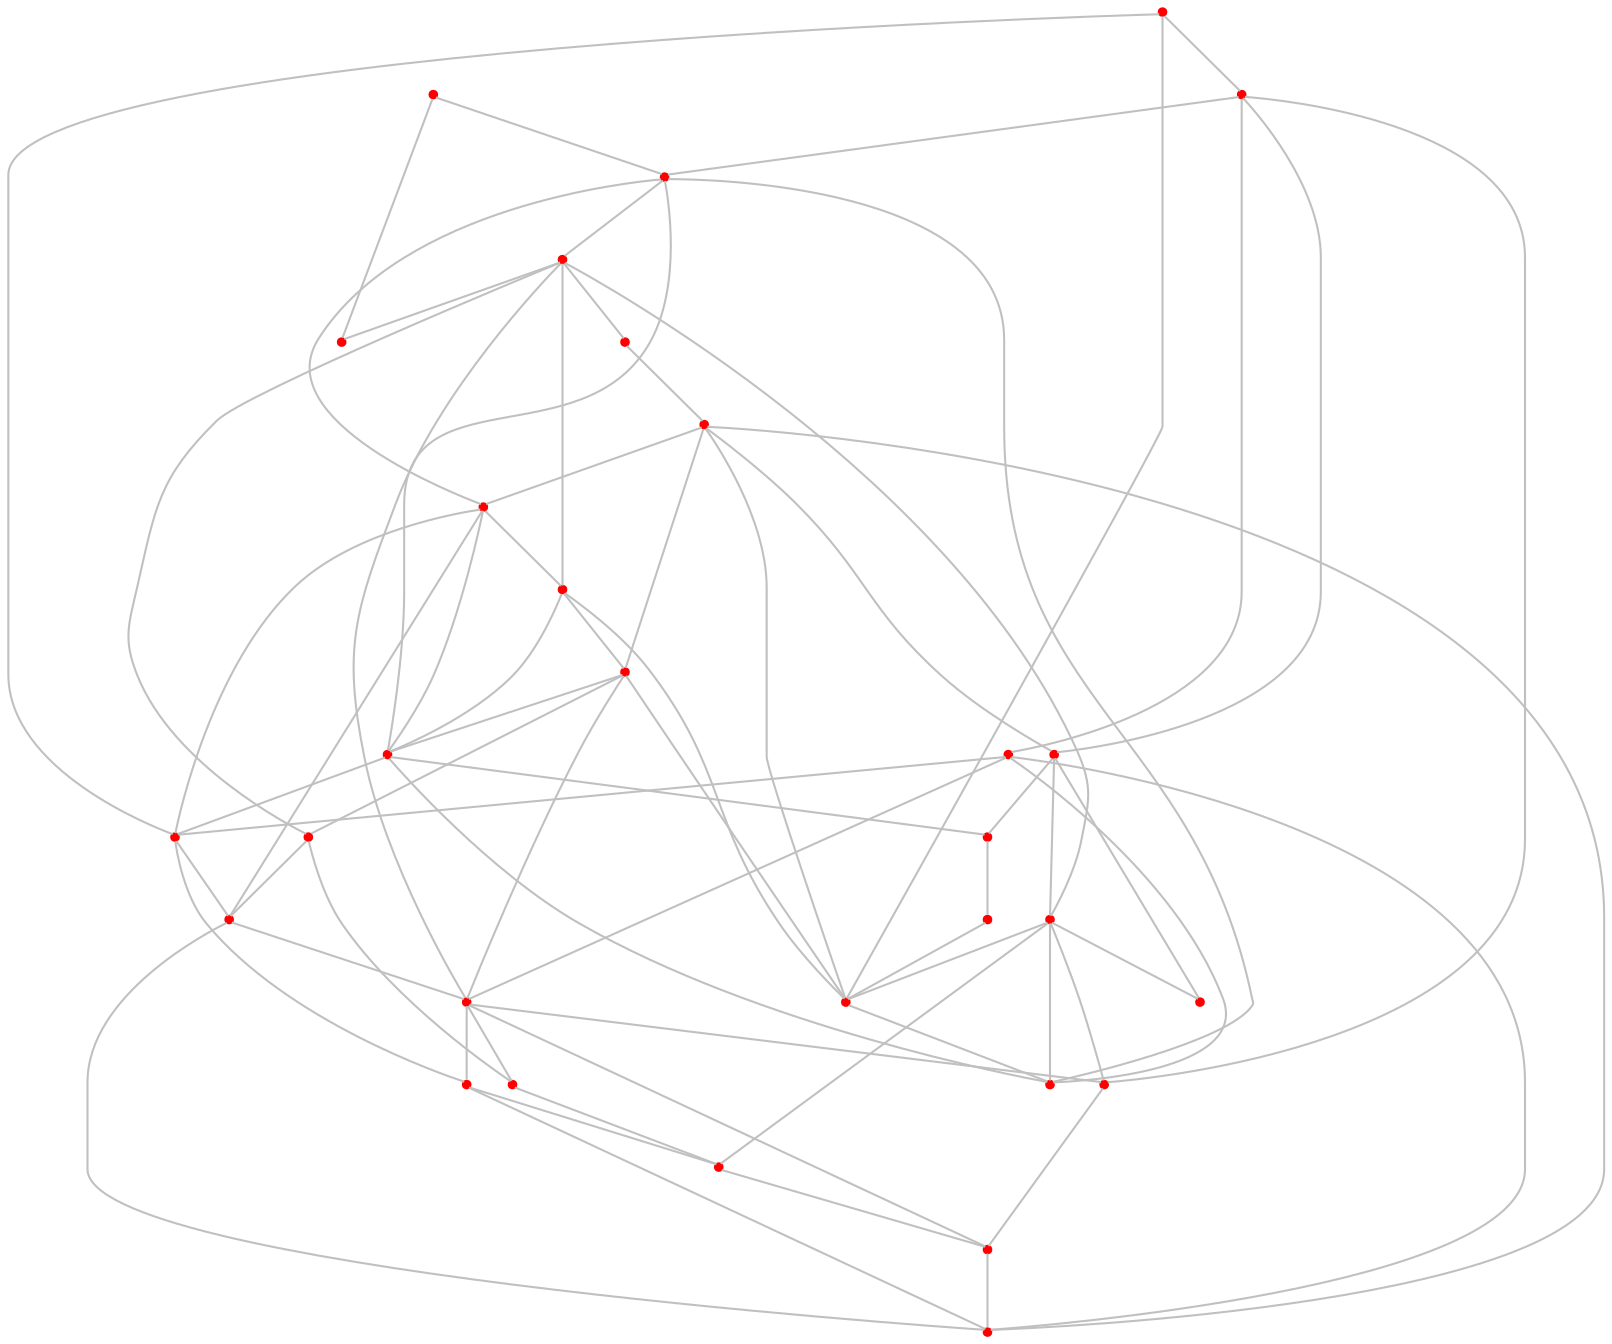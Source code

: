 graph {
	0 [color=red shape=point]
	1 [color=red shape=point]
	2 [color=red shape=point]
	3 [color=red shape=point]
	4 [color=red shape=point]
	5 [color=red shape=point]
	6 [color=red shape=point]
	7 [color=red shape=point]
	8 [color=red shape=point]
	9 [color=red shape=point]
	10 [color=red shape=point]
	11 [color=red shape=point]
	12 [color=red shape=point]
	13 [color=red shape=point]
	14 [color=red shape=point]
	15 [color=red shape=point]
	16 [color=red shape=point]
	17 [color=red shape=point]
	18 [color=red shape=point]
	19 [color=red shape=point]
	20 [color=red shape=point]
	21 [color=red shape=point]
	22 [color=red shape=point]
	23 [color=red shape=point]
	24 [color=red shape=point]
	25 [color=red shape=point]
	26 [color=red shape=point]
	27 [color=red shape=point]
	28 [color=red shape=point]
	29 [color=red shape=point]
	27 -- 3 [color=gray]
	19 -- 24 [color=gray]
	11 -- 28 [color=gray]
	17 -- 8 [color=gray]
	0 -- 18 [color=gray]
	27 -- 9 [color=gray]
	21 -- 5 [color=gray]
	20 -- 13 [color=gray]
	5 -- 26 [color=gray]
	4 -- 16 [color=gray]
	3 -- 17 [color=gray]
	7 -- 19 [color=gray]
	26 -- 28 [color=gray]
	14 -- 21 [color=gray]
	10 -- 27 [color=gray]
	20 -- 17 [color=gray]
	24 -- 7 [color=gray]
	11 -- 21 [color=gray]
	5 -- 10 [color=gray]
	23 -- 15 [color=gray]
	12 -- 17 [color=gray]
	29 -- 6 [color=gray]
	7 -- 23 [color=gray]
	27 -- 12 [color=gray]
	28 -- 23 [color=gray]
	10 -- 29 [color=gray]
	8 -- 21 [color=gray]
	12 -- 25 [color=gray]
	16 -- 20 [color=gray]
	10 -- 7 [color=gray]
	13 -- 12 [color=gray]
	16 -- 15 [color=gray]
	2 -- 11 [color=gray]
	15 -- 14 [color=gray]
	15 -- 10 [color=gray]
	20 -- 27 [color=gray]
	25 -- 3 [color=gray]
	11 -- 24 [color=gray]
	15 -- 21 [color=gray]
	14 -- 5 [color=gray]
	0 -- 15 [color=gray]
	10 -- 18 [color=gray]
	8 -- 27 [color=gray]
	26 -- 29 [color=gray]
	7 -- 28 [color=gray]
	6 -- 25 [color=gray]
	22 -- 1 [color=gray]
	27 -- 6 [color=gray]
	26 -- 14 [color=gray]
	4 -- 28 [color=gray]
	14 -- 13 [color=gray]
	26 -- 27 [color=gray]
	11 -- 26 [color=gray]
	16 -- 24 [color=gray]
	24 -- 22 [color=gray]
	29 -- 8 [color=gray]
	4 -- 13 [color=gray]
	23 -- 14 [color=gray]
	7 -- 9 [color=gray]
	1 -- 28 [color=gray]
	10 -- 2 [color=gray]
	14 -- 22 [color=gray]
	28 -- 5 [color=gray]
	20 -- 23 [color=gray]
	13 -- 21 [color=gray]
	7 -- 25 [color=gray]
	17 -- 11 [color=gray]
	13 -- 8 [color=gray]
	9 -- 3 [color=gray]
	16 -- 9 [color=gray]
}
